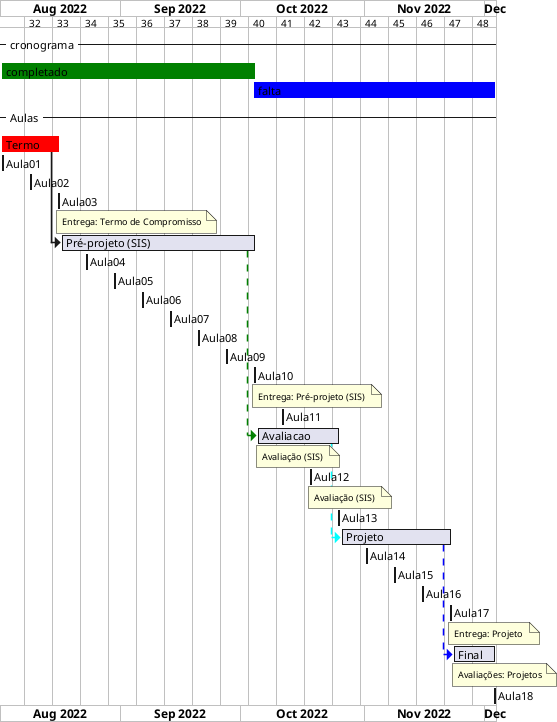 @startgantt cronograma_SIS

/'TODO: tentar usar variáveis do sistema: https://blog.jdriven.com/2017/01/plantuml-pleasantness-using-current-date/  '/
/'atualizar'/
!$dataInicio = "2022-08-02"
!$dataFim  = "2022-12-03"
!$Aula01 = $dataInicio
!$Aula02 = "2022-08-09"
!$Aula03 = "2022-08-16"
!$Aula04 = "2022-08-23"
!$Aula05 = "2022-08-30"
!$Aula06 = "2022-09-06"
!$Aula07 = "2022-09-13"
!$Aula08 = "2022-09-20"
!$Aula09 = "2022-09-27"
!$Aula10 = "2022-10-04"
!$Aula11 = "2022-10-11"
!$Aula12 = "2022-10-18"
!$Aula13 = "2022-10-25"
!$Aula14 = "2022-11-01"
!$Aula15 = "2022-11-08"
!$Aula16 = "2022-11-15"
!$Aula17 = "2022-11-22"
!$Aula18 = "2022-11-29"
!$Aula18 = $dataFim

!$dataAtual  = $Aula10
/'atualizar'/

ganttscale weekly

Project starts $dataInicio

-- cronograma -- 
[completado] is colored in green
[completado] starts $dataInicio and ends $dataAtual
[falta] starts $dataAtual and ends $dataFim
[falta] is colored in blue

-- Aulas -- 
[Termo] is colored in Red
[Termo]  starts $Aula01 and ends $Aula03
[Aula01] starts $Aula01 and ends $Aula01
[Aula02] starts $Aula02 and ends $Aula02
[Aula03] starts $Aula03 and ends $Aula03
note bottom
Entrega: Termo de Compromisso
end note
[Pré-projeto (SIS)] starts at [Termo]'s end
[Pré-projeto (SIS)] ends $Aula10
[Aula04] starts $Aula04 and ends $Aula04
[Aula05] starts $Aula05 and ends $Aula05
[Aula06] starts $Aula06 and ends $Aula06
[Aula07] starts $Aula07 and ends $Aula07
[Aula08] starts $Aula08 and ends $Aula08
[Aula09] starts $Aula09 and ends $Aula09
[Aula10] starts $Aula10 and ends $Aula10
note bottom
Entrega: Pré-projeto (SIS) 
end note
[Aula11] starts $Aula11 and ends $Aula11
[Avaliacao] starts at [Pré-projeto (SIS)]'s end with green dashed link
[Avaliacao] ends $Aula13
note bottom
Avaliação (SIS) 
end note
[Aula12] starts $Aula12 and ends $Aula12
note bottom
Avaliação (SIS) 
end note
[Aula13] starts $Aula13 and ends $Aula13
[Projeto] starts at [Avaliacao]'s end with cyan dashed link
[Projeto] ends $Aula17
[Aula14] starts $Aula14 and ends $Aula14
[Aula15] starts $Aula15 and ends $Aula15
[Aula16] starts $Aula16 and ends $Aula16
[Aula17] starts $Aula17 and ends $Aula17
note bottom
Entrega: Projeto 
end note
[Final] starts at [Projeto]'s end with blue dashed link
[Final] ends $Aula18
note bottom
Avaliações: Projetos
end note
[Aula18] starts $Aula18 and ends $Aula18

@endgantt